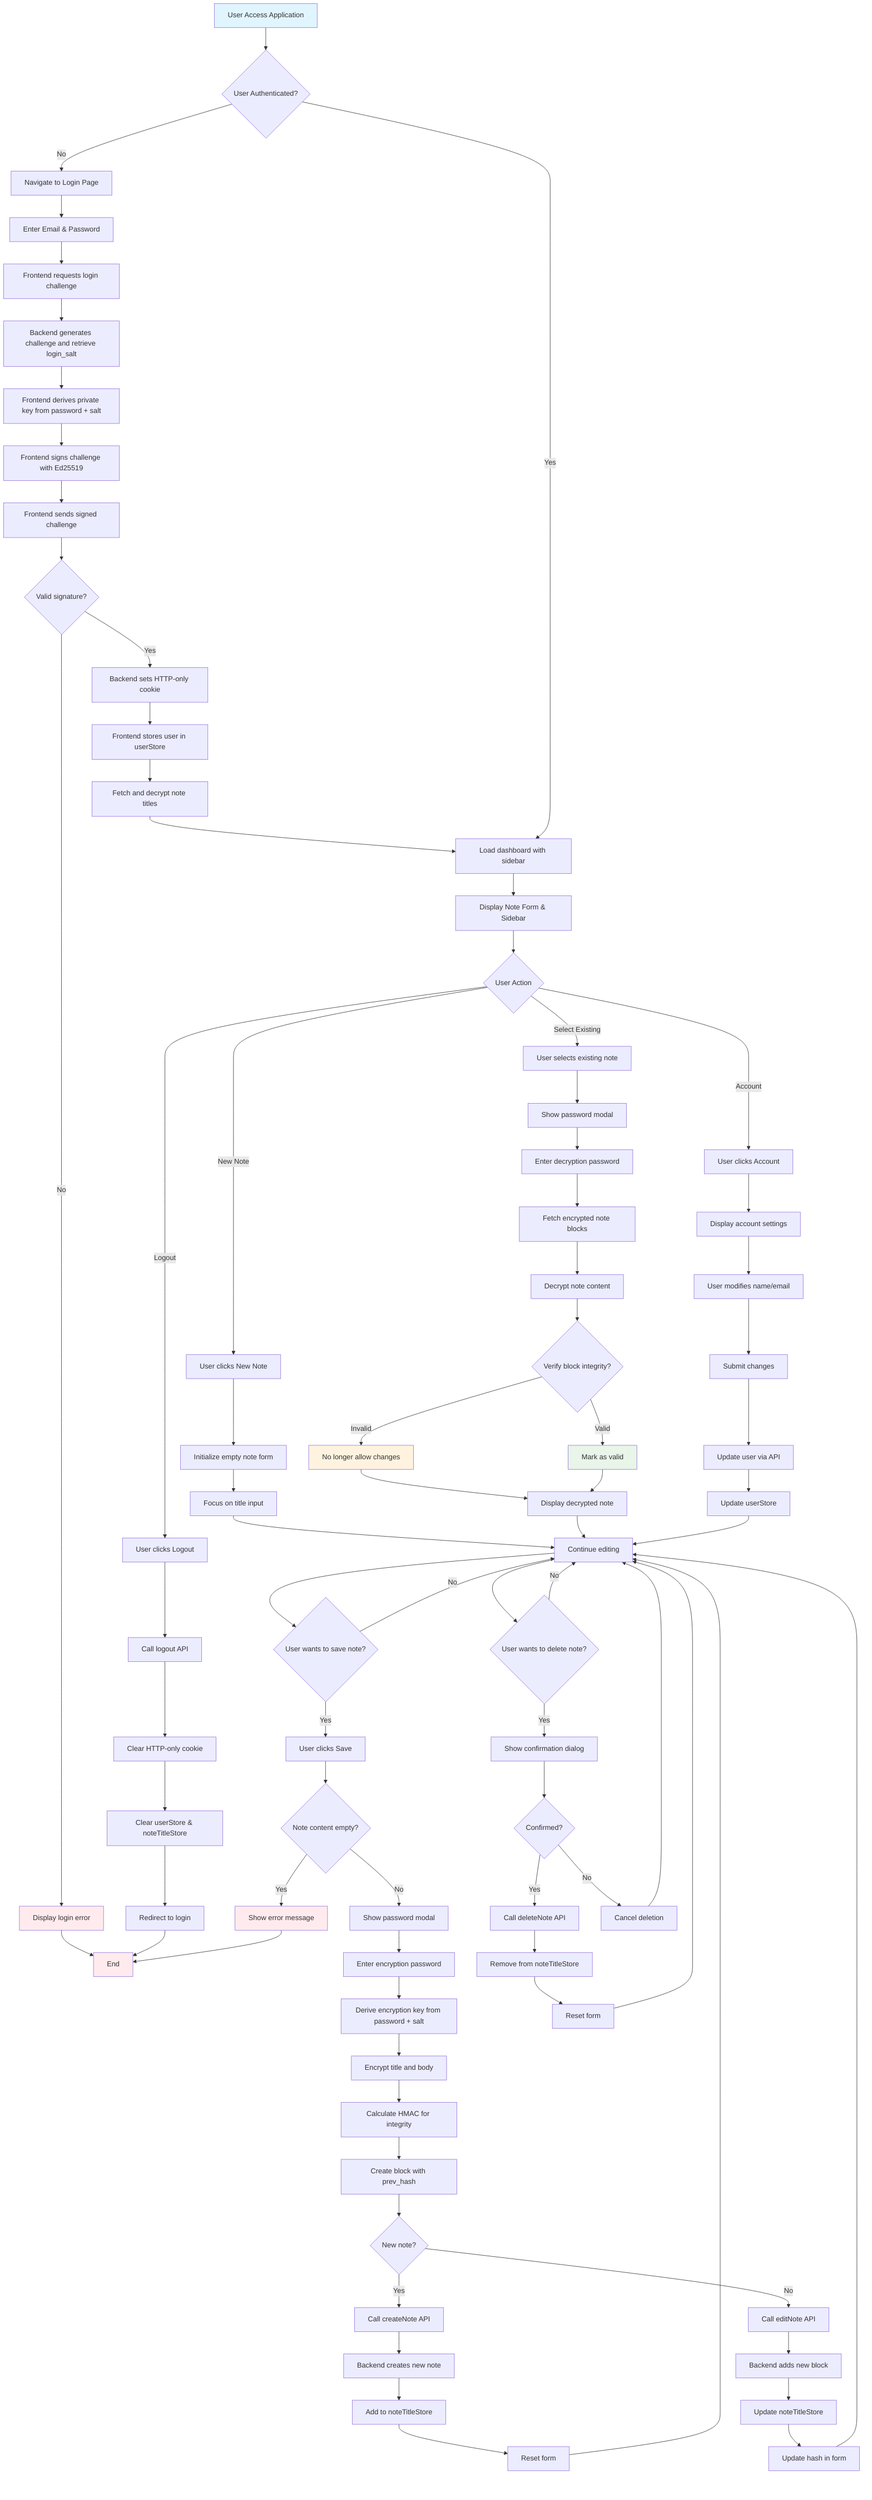 flowchart TD
    A[User Access Application] --> B{User Authenticated?}

    B -->|No| C[Navigate to Login Page]
    C --> D[Enter Email & Password]
    D --> E[Frontend requests login challenge]
    E --> F[Backend generates challenge and retrieve login_salt]
    F --> G[Frontend derives private key from password + salt]
    G --> H[Frontend signs challenge with Ed25519]
    H --> I[Frontend sends signed challenge]
    I --> J{Valid signature?}

    J -->|No| K[Display login error]
    K --> L[End]

    J -->|Yes| M[Backend sets HTTP-only cookie]
    M --> N[Frontend stores user in userStore]
    N --> O[Fetch and decrypt note titles]
    O --> P[Load dashboard with sidebar]

    B -->|Yes| P

    P --> Q[Display Note Form & Sidebar]

    Q --> R{User Action}

    R -->|New Note| S[User clicks New Note]
    S --> T[Initialize empty note form]
    T --> U[Focus on title input]
    U --> V[Continue editing]

    R -->|Select Existing| W[User selects existing note]
    W --> X[Show password modal]
    X --> Y[Enter decryption password]
    Y --> Z[Fetch encrypted note blocks]
    Z --> AA[Decrypt note content]
    AA --> BB{Verify block integrity?}
    BB -->|Invalid| CC[No longer allow changes]
    BB -->|Valid| DD[Mark as valid]
    CC --> EE[Display decrypted note]
    DD --> EE
    EE --> V

    R -->|Account| FF[User clicks Account]
    FF --> GG[Display account settings]
    GG --> HH[User modifies name/email]
    HH --> II[Submit changes]
    II --> JJ[Update user via API]
    JJ --> KK[Update userStore]
    KK --> V

    R -->|Logout| LL[User clicks Logout]
    LL --> MM[Call logout API]
    MM --> NN[Clear HTTP-only cookie]
    NN --> OO[Clear userStore & noteTitleStore]
    OO --> PP[Redirect to login]
    PP --> L

    V --> QQ{User wants to save note?}

    QQ -->|Yes| RR[User clicks Save]
    RR --> SS{Note content empty?}
    SS -->|Yes| TT[Show error message]
    TT --> L

    SS -->|No| UU[Show password modal]
    UU --> VV[Enter encryption password]
    VV --> WW[Derive encryption key from password + salt]
    WW --> XX[Encrypt title and body]
    XX --> YY[Calculate HMAC for integrity]
    YY --> ZZ[Create block with prev_hash]
    ZZ --> AAA{New note?}

    AAA -->|Yes| BBB[Call createNote API]
    BBB --> CCC[Backend creates new note]
    CCC --> DDD[Add to noteTitleStore]
    DDD --> EEE[Reset form]
    EEE --> V

    AAA -->|No| FFF[Call editNote API]
    FFF --> GGG[Backend adds new block]
    GGG --> HHH[Update noteTitleStore]
    HHH --> III[Update hash in form]
    III --> V

    QQ -->|No| V

    V --> JJJ{User wants to delete note?}

    JJJ -->|Yes| KKK[Show confirmation dialog]
    KKK --> LLL{Confirmed?}
    LLL -->|Yes| MMM[Call deleteNote API]
    MMM --> NNN[Remove from noteTitleStore]
    NNN --> OOO[Reset form]
    OOO --> V

    LLL -->|No| PPP[Cancel deletion]
    PPP --> V

    JJJ -->|No| V

    style A fill:#e1f5fe
    style L fill:#ffebee
    style K fill:#ffebee
    style TT fill:#ffebee
    style CC fill:#fff3e0
    style DD fill:#e8f5e8